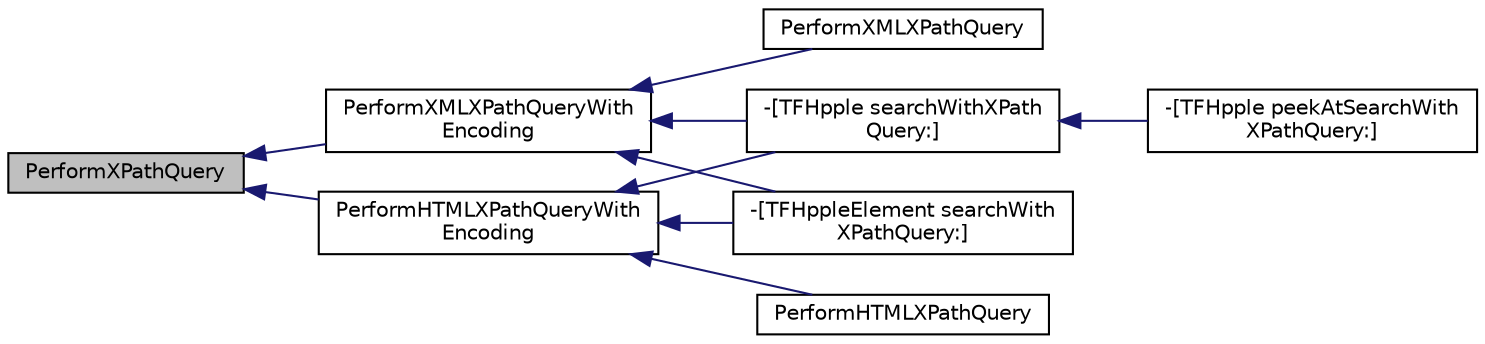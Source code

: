 digraph "PerformXPathQuery"
{
  edge [fontname="Helvetica",fontsize="10",labelfontname="Helvetica",labelfontsize="10"];
  node [fontname="Helvetica",fontsize="10",shape=record];
  rankdir="LR";
  Node1 [label="PerformXPathQuery",height=0.2,width=0.4,color="black", fillcolor="grey75", style="filled", fontcolor="black"];
  Node1 -> Node2 [dir="back",color="midnightblue",fontsize="10",style="solid",fontname="Helvetica"];
  Node2 [label="PerformHTMLXPathQueryWith\lEncoding",height=0.2,width=0.4,color="black", fillcolor="white", style="filled",URL="$_x_path_query_8m.html#a0955d09455324bebcb72f4c804b12f15"];
  Node2 -> Node3 [dir="back",color="midnightblue",fontsize="10",style="solid",fontname="Helvetica"];
  Node3 [label="-[TFHpple searchWithXPath\lQuery:]",height=0.2,width=0.4,color="black", fillcolor="white", style="filled",URL="$interface_t_f_hpple.html#a5c912f232c2f3b9ef5cf164227ce1016"];
  Node3 -> Node4 [dir="back",color="midnightblue",fontsize="10",style="solid",fontname="Helvetica"];
  Node4 [label="-[TFHpple peekAtSearchWith\lXPathQuery:]",height=0.2,width=0.4,color="black", fillcolor="white", style="filled",URL="$interface_t_f_hpple.html#abe341e921def7fa82a96ed265ce2fd4e"];
  Node2 -> Node5 [dir="back",color="midnightblue",fontsize="10",style="solid",fontname="Helvetica"];
  Node5 [label="-[TFHppleElement searchWith\lXPathQuery:]",height=0.2,width=0.4,color="black", fillcolor="white", style="filled",URL="$interface_t_f_hpple_element.html#af82deb9f4a9a92339829b9bab17ab9b9"];
  Node2 -> Node6 [dir="back",color="midnightblue",fontsize="10",style="solid",fontname="Helvetica"];
  Node6 [label="PerformHTMLXPathQuery",height=0.2,width=0.4,color="black", fillcolor="white", style="filled",URL="$_x_path_query_8m.html#a1280e9da9886a0d8d1d72a9665d599a9"];
  Node1 -> Node7 [dir="back",color="midnightblue",fontsize="10",style="solid",fontname="Helvetica"];
  Node7 [label="PerformXMLXPathQueryWith\lEncoding",height=0.2,width=0.4,color="black", fillcolor="white", style="filled",URL="$_x_path_query_8m.html#a9f8f81e335d8f3c3abdd131d5b5f3172"];
  Node7 -> Node3 [dir="back",color="midnightblue",fontsize="10",style="solid",fontname="Helvetica"];
  Node7 -> Node5 [dir="back",color="midnightblue",fontsize="10",style="solid",fontname="Helvetica"];
  Node7 -> Node8 [dir="back",color="midnightblue",fontsize="10",style="solid",fontname="Helvetica"];
  Node8 [label="PerformXMLXPathQuery",height=0.2,width=0.4,color="black", fillcolor="white", style="filled",URL="$_x_path_query_8m.html#a3a2dd70846127018a049f049e1621eda"];
}
